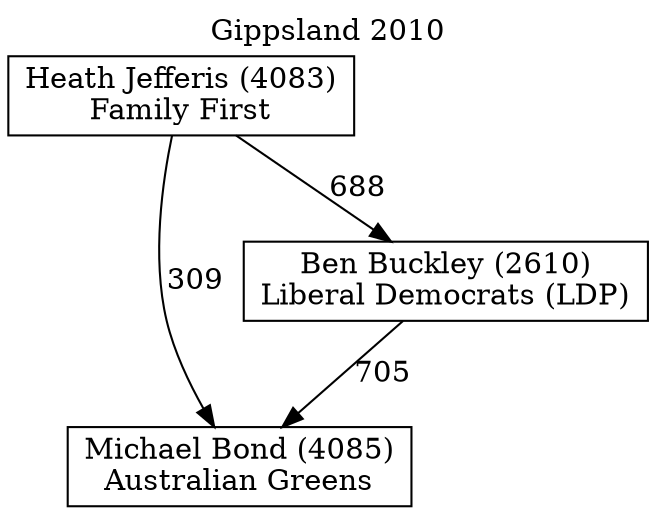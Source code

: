 // House preference flow
digraph "Michael Bond (4085)_Gippsland_2010" {
	graph [label="Gippsland 2010" labelloc=t mclimit=10]
	node [shape=box]
	"Michael Bond (4085)" [label="Michael Bond (4085)
Australian Greens"]
	"Ben Buckley (2610)" [label="Ben Buckley (2610)
Liberal Democrats (LDP)"]
	"Heath Jefferis (4083)" [label="Heath Jefferis (4083)
Family First"]
	"Michael Bond (4085)" [label="Michael Bond (4085)
Australian Greens"]
	"Heath Jefferis (4083)" [label="Heath Jefferis (4083)
Family First"]
	"Heath Jefferis (4083)" [label="Heath Jefferis (4083)
Family First"]
	"Ben Buckley (2610)" [label="Ben Buckley (2610)
Liberal Democrats (LDP)"]
	"Heath Jefferis (4083)" [label="Heath Jefferis (4083)
Family First"]
	"Heath Jefferis (4083)" [label="Heath Jefferis (4083)
Family First"]
	"Ben Buckley (2610)" -> "Michael Bond (4085)" [label=705]
	"Heath Jefferis (4083)" -> "Ben Buckley (2610)" [label=688]
	"Heath Jefferis (4083)" -> "Michael Bond (4085)" [label=309]
}
